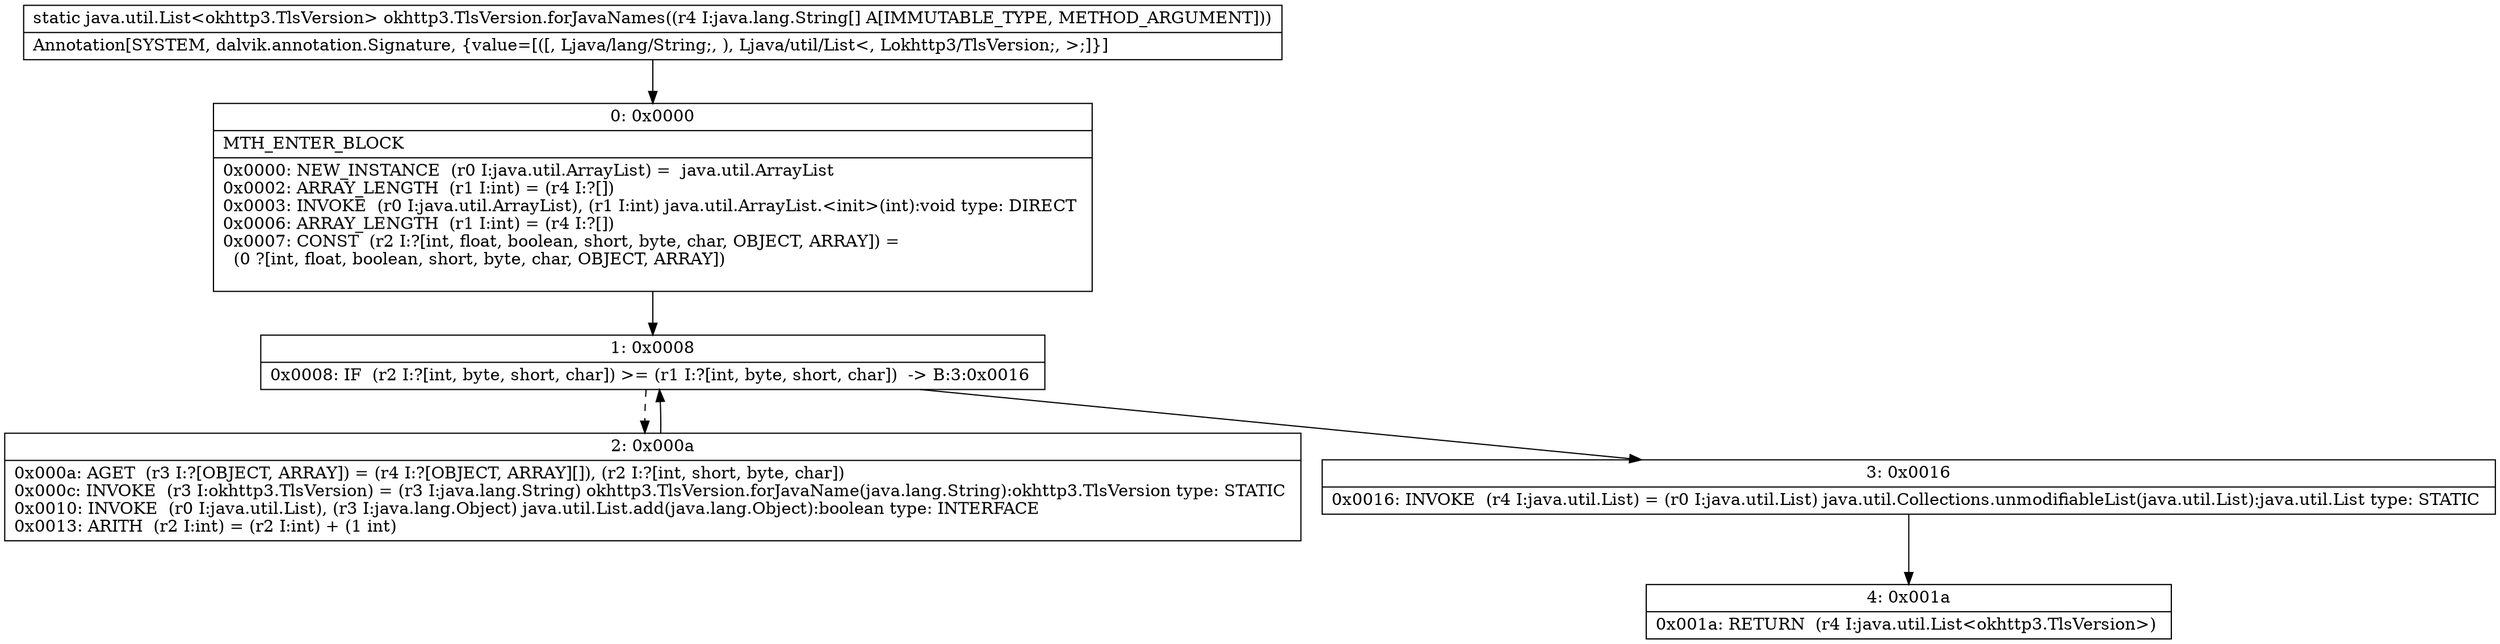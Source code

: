 digraph "CFG forokhttp3.TlsVersion.forJavaNames([Ljava\/lang\/String;)Ljava\/util\/List;" {
Node_0 [shape=record,label="{0\:\ 0x0000|MTH_ENTER_BLOCK\l|0x0000: NEW_INSTANCE  (r0 I:java.util.ArrayList) =  java.util.ArrayList \l0x0002: ARRAY_LENGTH  (r1 I:int) = (r4 I:?[]) \l0x0003: INVOKE  (r0 I:java.util.ArrayList), (r1 I:int) java.util.ArrayList.\<init\>(int):void type: DIRECT \l0x0006: ARRAY_LENGTH  (r1 I:int) = (r4 I:?[]) \l0x0007: CONST  (r2 I:?[int, float, boolean, short, byte, char, OBJECT, ARRAY]) = \l  (0 ?[int, float, boolean, short, byte, char, OBJECT, ARRAY])\l \l}"];
Node_1 [shape=record,label="{1\:\ 0x0008|0x0008: IF  (r2 I:?[int, byte, short, char]) \>= (r1 I:?[int, byte, short, char])  \-\> B:3:0x0016 \l}"];
Node_2 [shape=record,label="{2\:\ 0x000a|0x000a: AGET  (r3 I:?[OBJECT, ARRAY]) = (r4 I:?[OBJECT, ARRAY][]), (r2 I:?[int, short, byte, char]) \l0x000c: INVOKE  (r3 I:okhttp3.TlsVersion) = (r3 I:java.lang.String) okhttp3.TlsVersion.forJavaName(java.lang.String):okhttp3.TlsVersion type: STATIC \l0x0010: INVOKE  (r0 I:java.util.List), (r3 I:java.lang.Object) java.util.List.add(java.lang.Object):boolean type: INTERFACE \l0x0013: ARITH  (r2 I:int) = (r2 I:int) + (1 int) \l}"];
Node_3 [shape=record,label="{3\:\ 0x0016|0x0016: INVOKE  (r4 I:java.util.List) = (r0 I:java.util.List) java.util.Collections.unmodifiableList(java.util.List):java.util.List type: STATIC \l}"];
Node_4 [shape=record,label="{4\:\ 0x001a|0x001a: RETURN  (r4 I:java.util.List\<okhttp3.TlsVersion\>) \l}"];
MethodNode[shape=record,label="{static java.util.List\<okhttp3.TlsVersion\> okhttp3.TlsVersion.forJavaNames((r4 I:java.lang.String[] A[IMMUTABLE_TYPE, METHOD_ARGUMENT]))  | Annotation[SYSTEM, dalvik.annotation.Signature, \{value=[([, Ljava\/lang\/String;, ), Ljava\/util\/List\<, Lokhttp3\/TlsVersion;, \>;]\}]\l}"];
MethodNode -> Node_0;
Node_0 -> Node_1;
Node_1 -> Node_2[style=dashed];
Node_1 -> Node_3;
Node_2 -> Node_1;
Node_3 -> Node_4;
}

